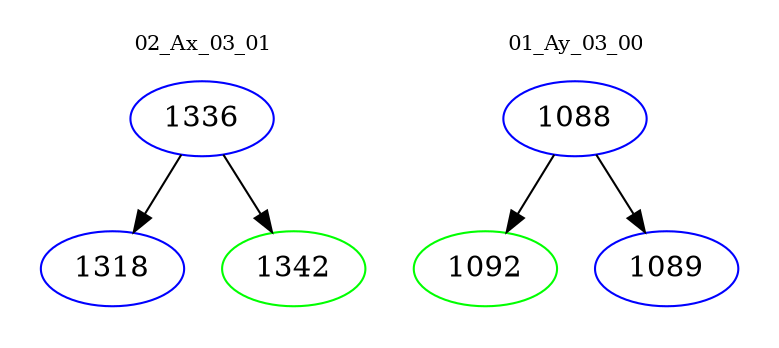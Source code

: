 digraph{
subgraph cluster_0 {
color = white
label = "02_Ax_03_01";
fontsize=10;
T0_1336 [label="1336", color="blue"]
T0_1336 -> T0_1318 [color="black"]
T0_1318 [label="1318", color="blue"]
T0_1336 -> T0_1342 [color="black"]
T0_1342 [label="1342", color="green"]
}
subgraph cluster_1 {
color = white
label = "01_Ay_03_00";
fontsize=10;
T1_1088 [label="1088", color="blue"]
T1_1088 -> T1_1092 [color="black"]
T1_1092 [label="1092", color="green"]
T1_1088 -> T1_1089 [color="black"]
T1_1089 [label="1089", color="blue"]
}
}
